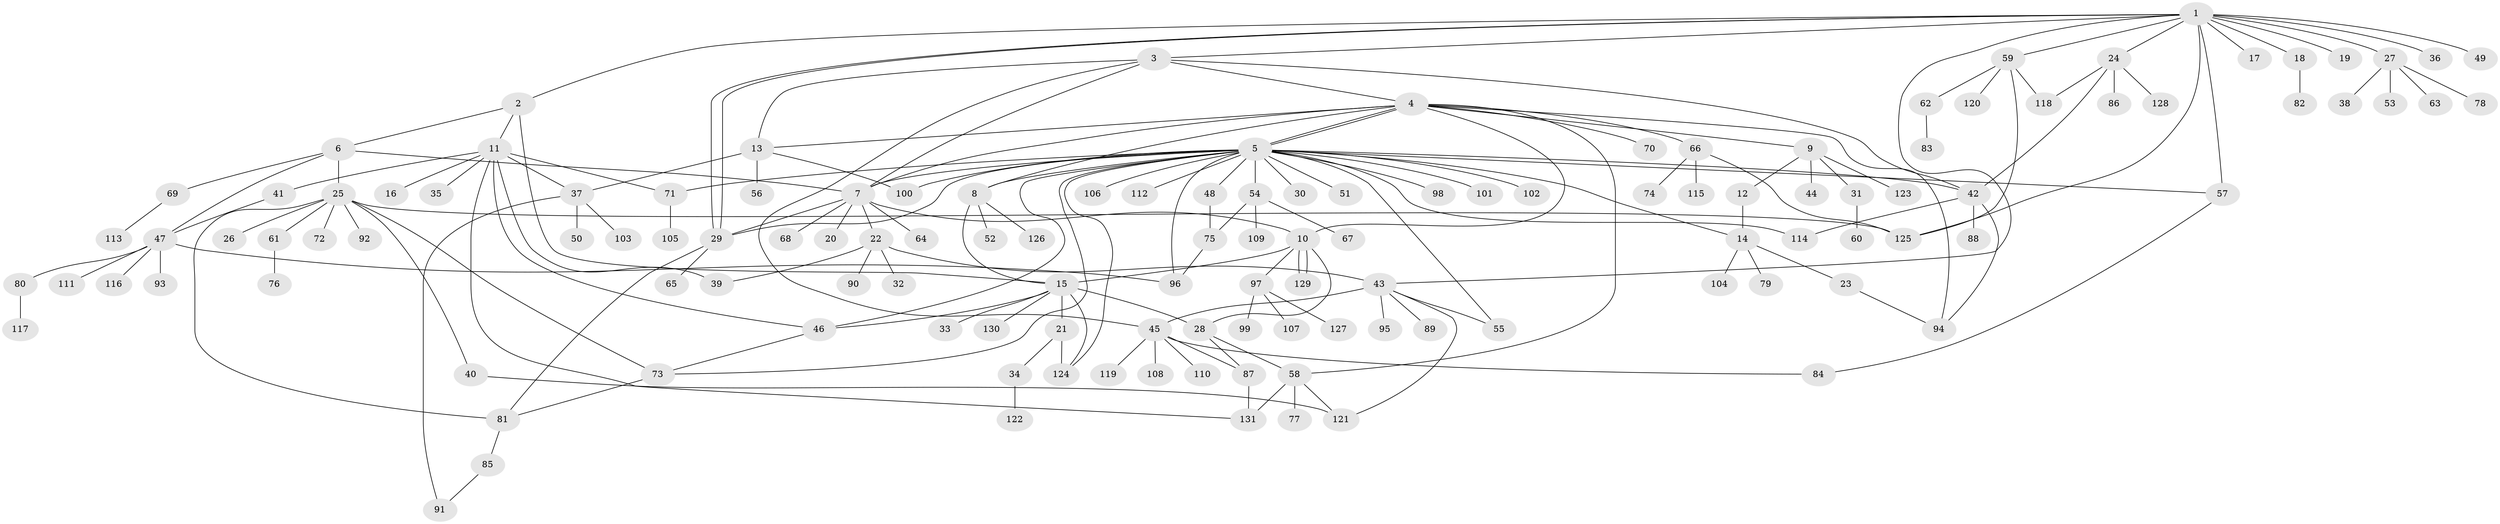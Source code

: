 // Generated by graph-tools (version 1.1) at 2025/49/03/09/25 03:49:52]
// undirected, 131 vertices, 182 edges
graph export_dot {
graph [start="1"]
  node [color=gray90,style=filled];
  1;
  2;
  3;
  4;
  5;
  6;
  7;
  8;
  9;
  10;
  11;
  12;
  13;
  14;
  15;
  16;
  17;
  18;
  19;
  20;
  21;
  22;
  23;
  24;
  25;
  26;
  27;
  28;
  29;
  30;
  31;
  32;
  33;
  34;
  35;
  36;
  37;
  38;
  39;
  40;
  41;
  42;
  43;
  44;
  45;
  46;
  47;
  48;
  49;
  50;
  51;
  52;
  53;
  54;
  55;
  56;
  57;
  58;
  59;
  60;
  61;
  62;
  63;
  64;
  65;
  66;
  67;
  68;
  69;
  70;
  71;
  72;
  73;
  74;
  75;
  76;
  77;
  78;
  79;
  80;
  81;
  82;
  83;
  84;
  85;
  86;
  87;
  88;
  89;
  90;
  91;
  92;
  93;
  94;
  95;
  96;
  97;
  98;
  99;
  100;
  101;
  102;
  103;
  104;
  105;
  106;
  107;
  108;
  109;
  110;
  111;
  112;
  113;
  114;
  115;
  116;
  117;
  118;
  119;
  120;
  121;
  122;
  123;
  124;
  125;
  126;
  127;
  128;
  129;
  130;
  131;
  1 -- 2;
  1 -- 3;
  1 -- 17;
  1 -- 18;
  1 -- 19;
  1 -- 24;
  1 -- 27;
  1 -- 29;
  1 -- 29;
  1 -- 36;
  1 -- 43;
  1 -- 49;
  1 -- 57;
  1 -- 59;
  1 -- 125;
  2 -- 6;
  2 -- 11;
  2 -- 15;
  3 -- 4;
  3 -- 7;
  3 -- 13;
  3 -- 42;
  3 -- 45;
  4 -- 5;
  4 -- 5;
  4 -- 7;
  4 -- 8;
  4 -- 9;
  4 -- 10;
  4 -- 13;
  4 -- 58;
  4 -- 66;
  4 -- 70;
  4 -- 94;
  5 -- 7;
  5 -- 8;
  5 -- 14;
  5 -- 29;
  5 -- 30;
  5 -- 42;
  5 -- 46;
  5 -- 48;
  5 -- 51;
  5 -- 54;
  5 -- 55;
  5 -- 57;
  5 -- 71;
  5 -- 73;
  5 -- 96;
  5 -- 98;
  5 -- 100;
  5 -- 101;
  5 -- 102;
  5 -- 106;
  5 -- 112;
  5 -- 114;
  5 -- 124;
  6 -- 7;
  6 -- 25;
  6 -- 47;
  6 -- 69;
  7 -- 10;
  7 -- 20;
  7 -- 22;
  7 -- 29;
  7 -- 64;
  7 -- 68;
  8 -- 15;
  8 -- 52;
  8 -- 126;
  9 -- 12;
  9 -- 31;
  9 -- 44;
  9 -- 123;
  10 -- 15;
  10 -- 28;
  10 -- 97;
  10 -- 129;
  10 -- 129;
  11 -- 16;
  11 -- 35;
  11 -- 37;
  11 -- 39;
  11 -- 41;
  11 -- 46;
  11 -- 71;
  11 -- 131;
  12 -- 14;
  13 -- 37;
  13 -- 56;
  13 -- 100;
  14 -- 23;
  14 -- 79;
  14 -- 104;
  15 -- 21;
  15 -- 28;
  15 -- 33;
  15 -- 46;
  15 -- 124;
  15 -- 130;
  18 -- 82;
  21 -- 34;
  21 -- 124;
  22 -- 32;
  22 -- 39;
  22 -- 43;
  22 -- 90;
  23 -- 94;
  24 -- 42;
  24 -- 86;
  24 -- 118;
  24 -- 128;
  25 -- 26;
  25 -- 40;
  25 -- 61;
  25 -- 72;
  25 -- 73;
  25 -- 81;
  25 -- 92;
  25 -- 125;
  27 -- 38;
  27 -- 53;
  27 -- 63;
  27 -- 78;
  28 -- 58;
  28 -- 87;
  29 -- 65;
  29 -- 81;
  31 -- 60;
  34 -- 122;
  37 -- 50;
  37 -- 91;
  37 -- 103;
  40 -- 121;
  41 -- 47;
  42 -- 88;
  42 -- 94;
  42 -- 114;
  43 -- 45;
  43 -- 55;
  43 -- 89;
  43 -- 95;
  43 -- 121;
  45 -- 84;
  45 -- 87;
  45 -- 108;
  45 -- 110;
  45 -- 119;
  46 -- 73;
  47 -- 80;
  47 -- 93;
  47 -- 96;
  47 -- 111;
  47 -- 116;
  48 -- 75;
  54 -- 67;
  54 -- 75;
  54 -- 109;
  57 -- 84;
  58 -- 77;
  58 -- 121;
  58 -- 131;
  59 -- 62;
  59 -- 118;
  59 -- 120;
  59 -- 125;
  61 -- 76;
  62 -- 83;
  66 -- 74;
  66 -- 115;
  66 -- 125;
  69 -- 113;
  71 -- 105;
  73 -- 81;
  75 -- 96;
  80 -- 117;
  81 -- 85;
  85 -- 91;
  87 -- 131;
  97 -- 99;
  97 -- 107;
  97 -- 127;
}
